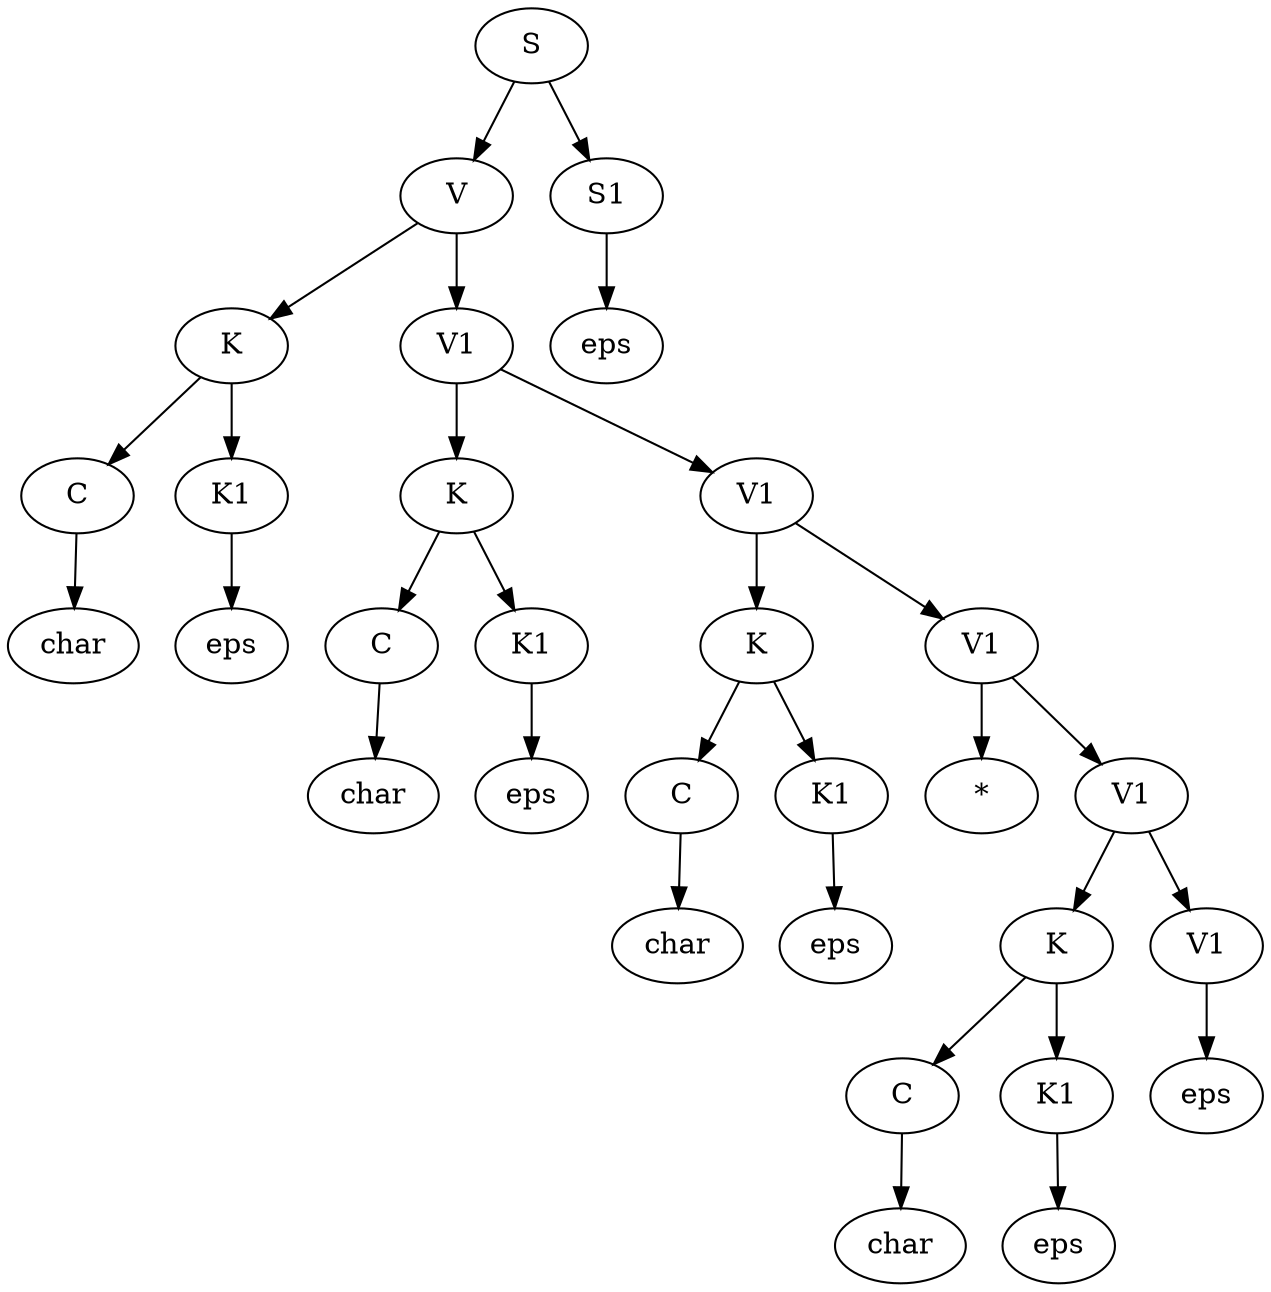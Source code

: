 digraph G {
0 [label = "S"]
1 [label = "V"]
0 -> 1
2 [label = "K"]
1 -> 2
3 [label = "C"]
2 -> 3
4 [label = "char"]
3 -> 4
5 [label = "K1"]
2 -> 5
6 [label = "eps"]
5 -> 6
7 [label = "V1"]
1 -> 7
8 [label = "K"]
7 -> 8
9 [label = "C"]
8 -> 9
10 [label = "char"]
9 -> 10
11 [label = "K1"]
8 -> 11
12 [label = "eps"]
11 -> 12
13 [label = "V1"]
7 -> 13
14 [label = "K"]
13 -> 14
15 [label = "C"]
14 -> 15
16 [label = "char"]
15 -> 16
17 [label = "K1"]
14 -> 17
18 [label = "eps"]
17 -> 18
19 [label = "V1"]
13 -> 19
20 [label = "*"]
19 -> 20
21 [label = "V1"]
19 -> 21
22 [label = "K"]
21 -> 22
23 [label = "C"]
22 -> 23
24 [label = "char"]
23 -> 24
25 [label = "K1"]
22 -> 25
26 [label = "eps"]
25 -> 26
27 [label = "V1"]
21 -> 27
28 [label = "eps"]
27 -> 28
29 [label = "S1"]
0 -> 29
30 [label = "eps"]
29 -> 30
}